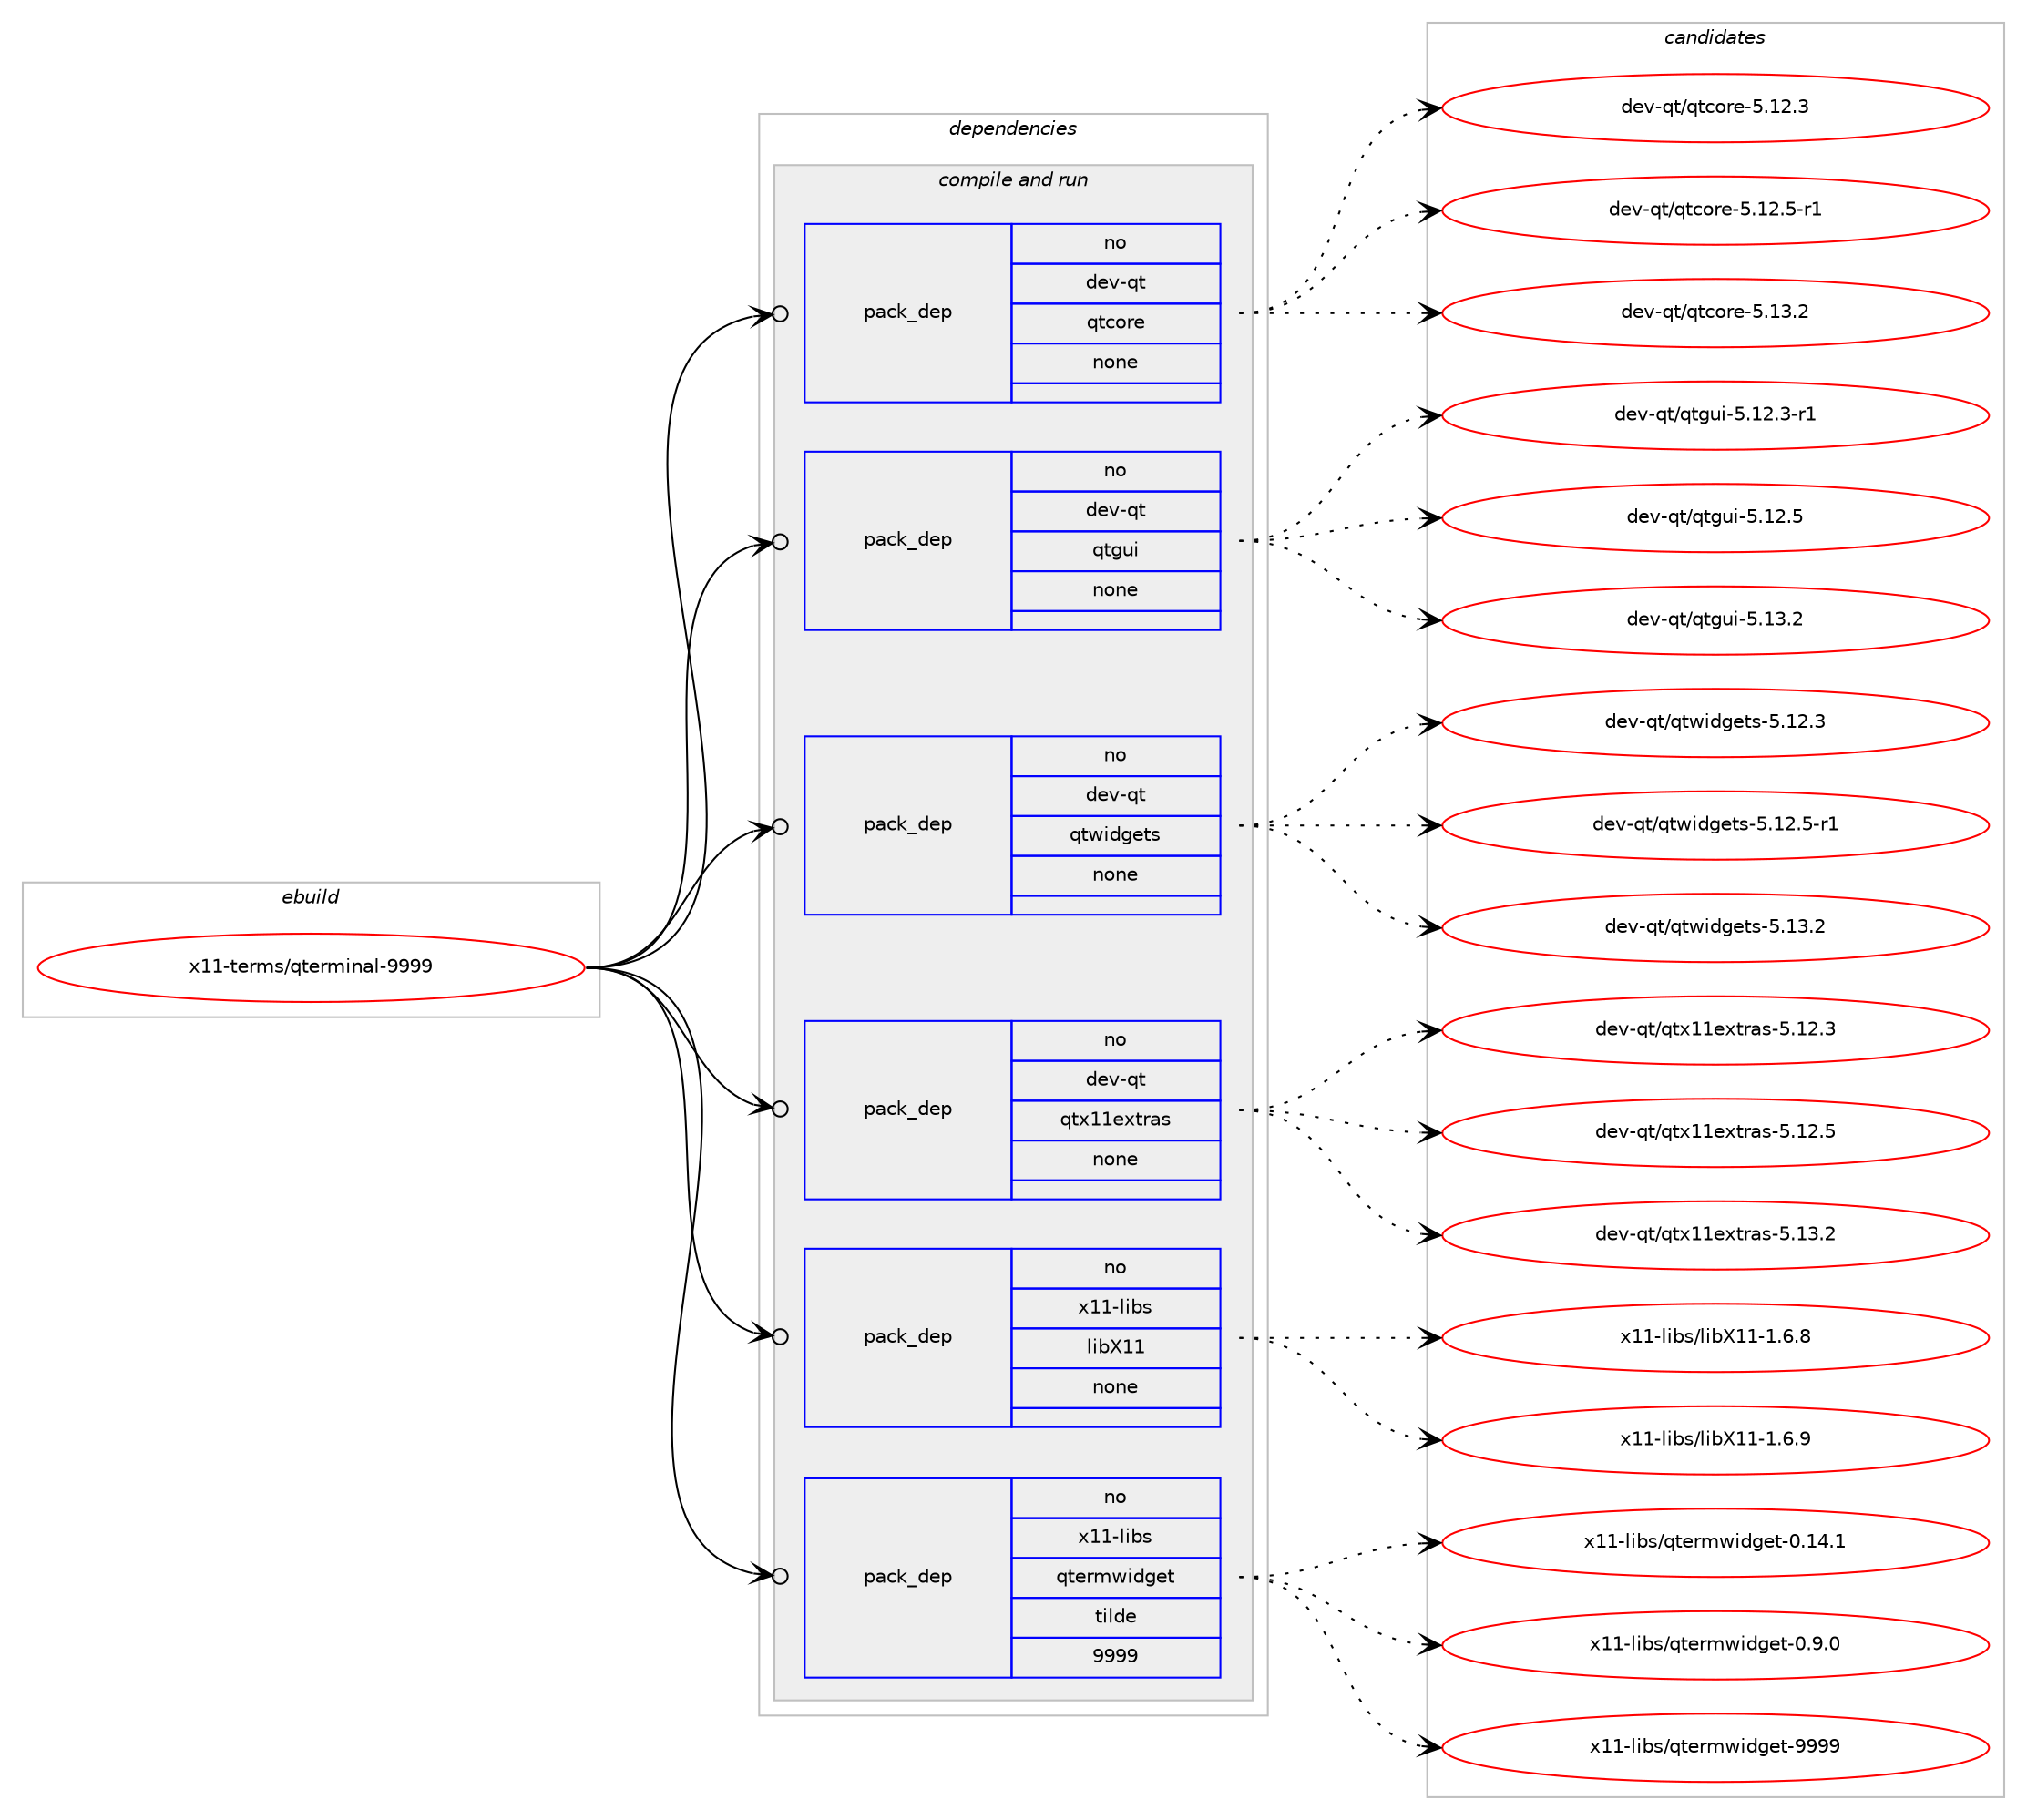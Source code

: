 digraph prolog {

# *************
# Graph options
# *************

newrank=true;
concentrate=true;
compound=true;
graph [rankdir=LR,fontname=Helvetica,fontsize=10,ranksep=1.5];#, ranksep=2.5, nodesep=0.2];
edge  [arrowhead=vee];
node  [fontname=Helvetica,fontsize=10];

# **********
# The ebuild
# **********

subgraph cluster_leftcol {
color=gray;
rank=same;
label=<<i>ebuild</i>>;
id [label="x11-terms/qterminal-9999", color=red, width=4, href="../x11-terms/qterminal-9999.svg"];
}

# ****************
# The dependencies
# ****************

subgraph cluster_midcol {
color=gray;
label=<<i>dependencies</i>>;
subgraph cluster_compile {
fillcolor="#eeeeee";
style=filled;
label=<<i>compile</i>>;
}
subgraph cluster_compileandrun {
fillcolor="#eeeeee";
style=filled;
label=<<i>compile and run</i>>;
subgraph pack687063 {
dependency924204 [label=<<TABLE BORDER="0" CELLBORDER="1" CELLSPACING="0" CELLPADDING="4" WIDTH="220"><TR><TD ROWSPAN="6" CELLPADDING="30">pack_dep</TD></TR><TR><TD WIDTH="110">no</TD></TR><TR><TD>dev-qt</TD></TR><TR><TD>qtcore</TD></TR><TR><TD>none</TD></TR><TR><TD></TD></TR></TABLE>>, shape=none, color=blue];
}
id:e -> dependency924204:w [weight=20,style="solid",arrowhead="odotvee"];
subgraph pack687064 {
dependency924205 [label=<<TABLE BORDER="0" CELLBORDER="1" CELLSPACING="0" CELLPADDING="4" WIDTH="220"><TR><TD ROWSPAN="6" CELLPADDING="30">pack_dep</TD></TR><TR><TD WIDTH="110">no</TD></TR><TR><TD>dev-qt</TD></TR><TR><TD>qtgui</TD></TR><TR><TD>none</TD></TR><TR><TD></TD></TR></TABLE>>, shape=none, color=blue];
}
id:e -> dependency924205:w [weight=20,style="solid",arrowhead="odotvee"];
subgraph pack687065 {
dependency924206 [label=<<TABLE BORDER="0" CELLBORDER="1" CELLSPACING="0" CELLPADDING="4" WIDTH="220"><TR><TD ROWSPAN="6" CELLPADDING="30">pack_dep</TD></TR><TR><TD WIDTH="110">no</TD></TR><TR><TD>dev-qt</TD></TR><TR><TD>qtwidgets</TD></TR><TR><TD>none</TD></TR><TR><TD></TD></TR></TABLE>>, shape=none, color=blue];
}
id:e -> dependency924206:w [weight=20,style="solid",arrowhead="odotvee"];
subgraph pack687066 {
dependency924207 [label=<<TABLE BORDER="0" CELLBORDER="1" CELLSPACING="0" CELLPADDING="4" WIDTH="220"><TR><TD ROWSPAN="6" CELLPADDING="30">pack_dep</TD></TR><TR><TD WIDTH="110">no</TD></TR><TR><TD>dev-qt</TD></TR><TR><TD>qtx11extras</TD></TR><TR><TD>none</TD></TR><TR><TD></TD></TR></TABLE>>, shape=none, color=blue];
}
id:e -> dependency924207:w [weight=20,style="solid",arrowhead="odotvee"];
subgraph pack687067 {
dependency924208 [label=<<TABLE BORDER="0" CELLBORDER="1" CELLSPACING="0" CELLPADDING="4" WIDTH="220"><TR><TD ROWSPAN="6" CELLPADDING="30">pack_dep</TD></TR><TR><TD WIDTH="110">no</TD></TR><TR><TD>x11-libs</TD></TR><TR><TD>libX11</TD></TR><TR><TD>none</TD></TR><TR><TD></TD></TR></TABLE>>, shape=none, color=blue];
}
id:e -> dependency924208:w [weight=20,style="solid",arrowhead="odotvee"];
subgraph pack687068 {
dependency924209 [label=<<TABLE BORDER="0" CELLBORDER="1" CELLSPACING="0" CELLPADDING="4" WIDTH="220"><TR><TD ROWSPAN="6" CELLPADDING="30">pack_dep</TD></TR><TR><TD WIDTH="110">no</TD></TR><TR><TD>x11-libs</TD></TR><TR><TD>qtermwidget</TD></TR><TR><TD>tilde</TD></TR><TR><TD>9999</TD></TR></TABLE>>, shape=none, color=blue];
}
id:e -> dependency924209:w [weight=20,style="solid",arrowhead="odotvee"];
}
subgraph cluster_run {
fillcolor="#eeeeee";
style=filled;
label=<<i>run</i>>;
}
}

# **************
# The candidates
# **************

subgraph cluster_choices {
rank=same;
color=gray;
label=<<i>candidates</i>>;

subgraph choice687063 {
color=black;
nodesep=1;
choice10010111845113116471131169911111410145534649504651 [label="dev-qt/qtcore-5.12.3", color=red, width=4,href="../dev-qt/qtcore-5.12.3.svg"];
choice100101118451131164711311699111114101455346495046534511449 [label="dev-qt/qtcore-5.12.5-r1", color=red, width=4,href="../dev-qt/qtcore-5.12.5-r1.svg"];
choice10010111845113116471131169911111410145534649514650 [label="dev-qt/qtcore-5.13.2", color=red, width=4,href="../dev-qt/qtcore-5.13.2.svg"];
dependency924204:e -> choice10010111845113116471131169911111410145534649504651:w [style=dotted,weight="100"];
dependency924204:e -> choice100101118451131164711311699111114101455346495046534511449:w [style=dotted,weight="100"];
dependency924204:e -> choice10010111845113116471131169911111410145534649514650:w [style=dotted,weight="100"];
}
subgraph choice687064 {
color=black;
nodesep=1;
choice1001011184511311647113116103117105455346495046514511449 [label="dev-qt/qtgui-5.12.3-r1", color=red, width=4,href="../dev-qt/qtgui-5.12.3-r1.svg"];
choice100101118451131164711311610311710545534649504653 [label="dev-qt/qtgui-5.12.5", color=red, width=4,href="../dev-qt/qtgui-5.12.5.svg"];
choice100101118451131164711311610311710545534649514650 [label="dev-qt/qtgui-5.13.2", color=red, width=4,href="../dev-qt/qtgui-5.13.2.svg"];
dependency924205:e -> choice1001011184511311647113116103117105455346495046514511449:w [style=dotted,weight="100"];
dependency924205:e -> choice100101118451131164711311610311710545534649504653:w [style=dotted,weight="100"];
dependency924205:e -> choice100101118451131164711311610311710545534649514650:w [style=dotted,weight="100"];
}
subgraph choice687065 {
color=black;
nodesep=1;
choice100101118451131164711311611910510010310111611545534649504651 [label="dev-qt/qtwidgets-5.12.3", color=red, width=4,href="../dev-qt/qtwidgets-5.12.3.svg"];
choice1001011184511311647113116119105100103101116115455346495046534511449 [label="dev-qt/qtwidgets-5.12.5-r1", color=red, width=4,href="../dev-qt/qtwidgets-5.12.5-r1.svg"];
choice100101118451131164711311611910510010310111611545534649514650 [label="dev-qt/qtwidgets-5.13.2", color=red, width=4,href="../dev-qt/qtwidgets-5.13.2.svg"];
dependency924206:e -> choice100101118451131164711311611910510010310111611545534649504651:w [style=dotted,weight="100"];
dependency924206:e -> choice1001011184511311647113116119105100103101116115455346495046534511449:w [style=dotted,weight="100"];
dependency924206:e -> choice100101118451131164711311611910510010310111611545534649514650:w [style=dotted,weight="100"];
}
subgraph choice687066 {
color=black;
nodesep=1;
choice100101118451131164711311612049491011201161149711545534649504651 [label="dev-qt/qtx11extras-5.12.3", color=red, width=4,href="../dev-qt/qtx11extras-5.12.3.svg"];
choice100101118451131164711311612049491011201161149711545534649504653 [label="dev-qt/qtx11extras-5.12.5", color=red, width=4,href="../dev-qt/qtx11extras-5.12.5.svg"];
choice100101118451131164711311612049491011201161149711545534649514650 [label="dev-qt/qtx11extras-5.13.2", color=red, width=4,href="../dev-qt/qtx11extras-5.13.2.svg"];
dependency924207:e -> choice100101118451131164711311612049491011201161149711545534649504651:w [style=dotted,weight="100"];
dependency924207:e -> choice100101118451131164711311612049491011201161149711545534649504653:w [style=dotted,weight="100"];
dependency924207:e -> choice100101118451131164711311612049491011201161149711545534649514650:w [style=dotted,weight="100"];
}
subgraph choice687067 {
color=black;
nodesep=1;
choice120494945108105981154710810598884949454946544656 [label="x11-libs/libX11-1.6.8", color=red, width=4,href="../x11-libs/libX11-1.6.8.svg"];
choice120494945108105981154710810598884949454946544657 [label="x11-libs/libX11-1.6.9", color=red, width=4,href="../x11-libs/libX11-1.6.9.svg"];
dependency924208:e -> choice120494945108105981154710810598884949454946544656:w [style=dotted,weight="100"];
dependency924208:e -> choice120494945108105981154710810598884949454946544657:w [style=dotted,weight="100"];
}
subgraph choice687068 {
color=black;
nodesep=1;
choice120494945108105981154711311610111410911910510010310111645484649524649 [label="x11-libs/qtermwidget-0.14.1", color=red, width=4,href="../x11-libs/qtermwidget-0.14.1.svg"];
choice1204949451081059811547113116101114109119105100103101116454846574648 [label="x11-libs/qtermwidget-0.9.0", color=red, width=4,href="../x11-libs/qtermwidget-0.9.0.svg"];
choice12049494510810598115471131161011141091191051001031011164557575757 [label="x11-libs/qtermwidget-9999", color=red, width=4,href="../x11-libs/qtermwidget-9999.svg"];
dependency924209:e -> choice120494945108105981154711311610111410911910510010310111645484649524649:w [style=dotted,weight="100"];
dependency924209:e -> choice1204949451081059811547113116101114109119105100103101116454846574648:w [style=dotted,weight="100"];
dependency924209:e -> choice12049494510810598115471131161011141091191051001031011164557575757:w [style=dotted,weight="100"];
}
}

}
